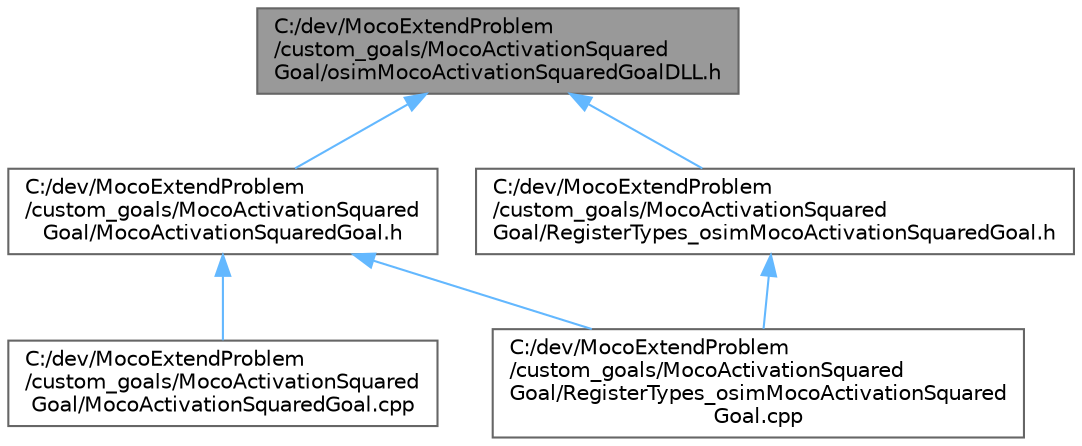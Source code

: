 digraph "C:/dev/MocoExtendProblem/custom_goals/MocoActivationSquaredGoal/osimMocoActivationSquaredGoalDLL.h"
{
 // LATEX_PDF_SIZE
  bgcolor="transparent";
  edge [fontname=Helvetica,fontsize=10,labelfontname=Helvetica,labelfontsize=10];
  node [fontname=Helvetica,fontsize=10,shape=box,height=0.2,width=0.4];
  Node1 [id="Node000001",label="C:/dev/MocoExtendProblem\l/custom_goals/MocoActivationSquared\lGoal/osimMocoActivationSquaredGoalDLL.h",height=0.2,width=0.4,color="gray40", fillcolor="grey60", style="filled", fontcolor="black",tooltip=" "];
  Node1 -> Node2 [id="edge1_Node000001_Node000002",dir="back",color="steelblue1",style="solid",tooltip=" "];
  Node2 [id="Node000002",label="C:/dev/MocoExtendProblem\l/custom_goals/MocoActivationSquared\lGoal/MocoActivationSquaredGoal.h",height=0.2,width=0.4,color="grey40", fillcolor="white", style="filled",URL="$_moco_activation_squared_goal_2_moco_activation_squared_goal_8h.html",tooltip=" "];
  Node2 -> Node3 [id="edge2_Node000002_Node000003",dir="back",color="steelblue1",style="solid",tooltip=" "];
  Node3 [id="Node000003",label="C:/dev/MocoExtendProblem\l/custom_goals/MocoActivationSquared\lGoal/MocoActivationSquaredGoal.cpp",height=0.2,width=0.4,color="grey40", fillcolor="white", style="filled",URL="$_moco_activation_squared_goal_2_moco_activation_squared_goal_8cpp.html",tooltip=" "];
  Node2 -> Node4 [id="edge3_Node000002_Node000004",dir="back",color="steelblue1",style="solid",tooltip=" "];
  Node4 [id="Node000004",label="C:/dev/MocoExtendProblem\l/custom_goals/MocoActivationSquared\lGoal/RegisterTypes_osimMocoActivationSquared\lGoal.cpp",height=0.2,width=0.4,color="grey40", fillcolor="white", style="filled",URL="$_moco_activation_squared_goal_2_register_types__osim_moco_activation_squared_goal_8cpp.html",tooltip=" "];
  Node1 -> Node5 [id="edge4_Node000001_Node000005",dir="back",color="steelblue1",style="solid",tooltip=" "];
  Node5 [id="Node000005",label="C:/dev/MocoExtendProblem\l/custom_goals/MocoActivationSquared\lGoal/RegisterTypes_osimMocoActivationSquaredGoal.h",height=0.2,width=0.4,color="grey40", fillcolor="white", style="filled",URL="$_moco_activation_squared_goal_2_register_types__osim_moco_activation_squared_goal_8h.html",tooltip=" "];
  Node5 -> Node4 [id="edge5_Node000005_Node000004",dir="back",color="steelblue1",style="solid",tooltip=" "];
}

